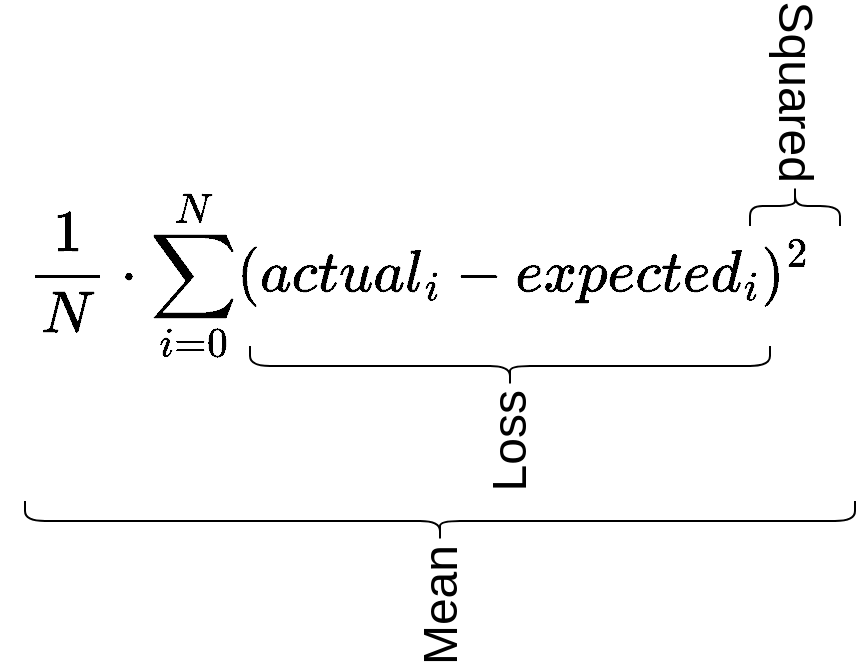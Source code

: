 <mxfile version="23.1.5" type="device">
  <diagram name="Page-1" id="_gvUFp_ucttC2tlLnHjO">
    <mxGraphModel dx="855" dy="570" grid="0" gridSize="10" guides="1" tooltips="1" connect="1" arrows="1" fold="1" page="1" pageScale="1" pageWidth="850" pageHeight="1100" math="1" shadow="0">
      <root>
        <mxCell id="0" />
        <mxCell id="1" parent="0" />
        <mxCell id="TGnNtdPKK5nN1VZu4Hb8-1" value="$$&#xa;\frac{1}{N} \cdot \sum_{i=0}^{N} (actual_i - expected_i)^2&#xa;$$" style="text;strokeColor=none;align=center;fillColor=none;verticalAlign=middle;whiteSpace=wrap;rounded=0;fontSize=25;fontColor=default;" vertex="1" parent="1">
          <mxGeometry x="215" y="210" width="420" height="210" as="geometry" />
        </mxCell>
        <mxCell id="TGnNtdPKK5nN1VZu4Hb8-2" value="&lt;font style=&quot;font-size: 24px;&quot;&gt;Loss&lt;/font&gt;" style="shape=curlyBracket;whiteSpace=wrap;html=1;rounded=1;labelPosition=left;verticalLabelPosition=middle;align=right;verticalAlign=middle;rotation=-90;" vertex="1" parent="1">
          <mxGeometry x="460" y="230" width="20" height="260" as="geometry" />
        </mxCell>
        <mxCell id="TGnNtdPKK5nN1VZu4Hb8-3" value="&lt;font style=&quot;font-size: 24px;&quot;&gt;Squared&lt;/font&gt;" style="shape=curlyBracket;whiteSpace=wrap;html=1;rounded=1;labelPosition=left;verticalLabelPosition=middle;align=right;verticalAlign=middle;rotation=90;" vertex="1" parent="1">
          <mxGeometry x="602.5" y="257.5" width="20" height="45" as="geometry" />
        </mxCell>
        <mxCell id="TGnNtdPKK5nN1VZu4Hb8-8" value="&lt;font style=&quot;font-size: 24px;&quot;&gt;Mean&lt;/font&gt;" style="shape=curlyBracket;whiteSpace=wrap;html=1;rounded=1;labelPosition=left;verticalLabelPosition=middle;align=right;verticalAlign=middle;rotation=-90;" vertex="1" parent="1">
          <mxGeometry x="425" y="230" width="20" height="415" as="geometry" />
        </mxCell>
      </root>
    </mxGraphModel>
  </diagram>
</mxfile>
